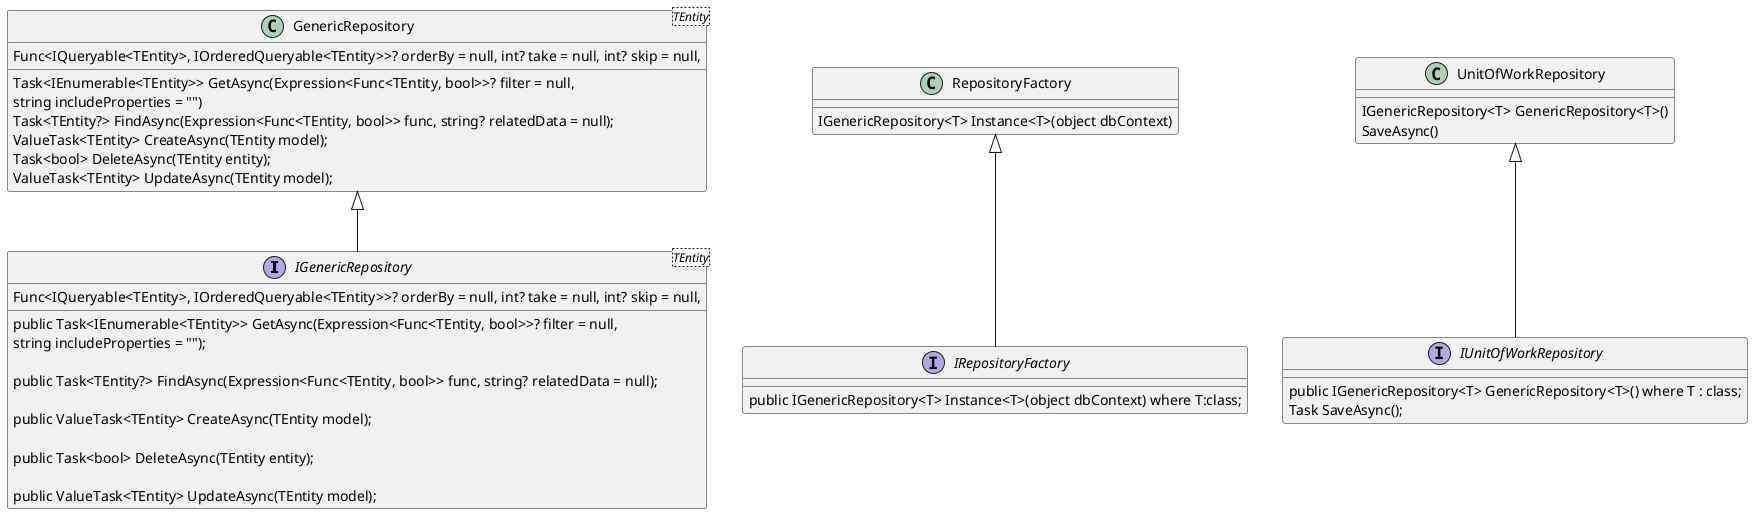 ﻿@startuml

interface IGenericRepository<TEntity>
{
    public Task<IEnumerable<TEntity>> GetAsync(Expression<Func<TEntity, bool>>? filter = null,
        Func<IQueryable<TEntity>, IOrderedQueryable<TEntity>>? orderBy = null, int? take = null, int? skip = null,
        string includeProperties = "");

    public Task<TEntity?> FindAsync(Expression<Func<TEntity, bool>> func, string? relatedData = null);

    public ValueTask<TEntity> CreateAsync(TEntity model);

    public Task<bool> DeleteAsync(TEntity entity);

    public ValueTask<TEntity> UpdateAsync(TEntity model);
}

GenericRepository <|-- IGenericRepository

class GenericRepository<TEntity>
{
     {method} Task<IEnumerable<TEntity>> GetAsync(Expression<Func<TEntity, bool>>? filter = null,
                      Func<IQueryable<TEntity>, IOrderedQueryable<TEntity>>? orderBy = null, int? take = null, int? skip = null,
                      string includeProperties = "")
     {method} Task<TEntity?> FindAsync(Expression<Func<TEntity, bool>> func, string? relatedData = null);
     {method} ValueTask<TEntity> CreateAsync(TEntity model);
     {method} Task<bool> DeleteAsync(TEntity entity);
     {method} ValueTask<TEntity> UpdateAsync(TEntity model);
}

interface IRepositoryFactory
{
    public IGenericRepository<T> Instance<T>(object dbContext) where T:class;
}

RepositoryFactory <|-- IRepositoryFactory

class RepositoryFactory
{
    {method} IGenericRepository<T> Instance<T>(object dbContext)
}

interface IUnitOfWorkRepository
{
    public IGenericRepository<T> GenericRepository<T>() where T : class;
    Task SaveAsync();
}

UnitOfWorkRepository <|-- IUnitOfWorkRepository

class UnitOfWorkRepository
{
    {method}  IGenericRepository<T> GenericRepository<T>()
    {method}  SaveAsync()
}

@enduml
